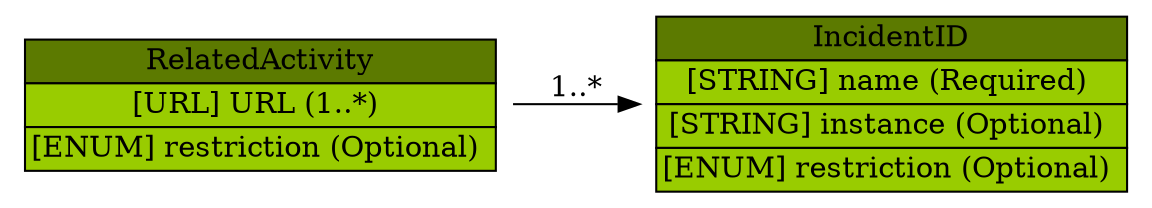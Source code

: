 digraph RelatedActivity {
	graph [rankdir=LR];
	node [label="\N"];
	graph [bb="0,0,522,88"];
	RelatedActivity [label=<<table BORDER="0" CELLBORDER="1" CELLSPACING="0"> <tr > <td BGCOLOR="#5c7a00" HREF="#" TITLE="The RelatedActivity class lists either incident tracking numbers of incidents or URLs (not both) that refer to activity related to the one described in the IODEF document. These references may be to local incident tracking numbers or to those of other CSIRTs. ">RelatedActivity</td> </tr>" %<tr><td BGCOLOR="#99CC00" HREF="#" TITLE="A URL to activity related to this incident.">[URL] URL (1..*) </td></tr>%<tr><td BGCOLOR="#99CC00" HREF="#" TITLE="This attribute has been defined in Section 3.2.">[ENUM] restriction (Optional) </td></tr>%</table>>, shape=plaintext, pos="115,44", width="3.1667", height="0.95833"];
	IncidentID [label=<<table BORDER="0" CELLBORDER="1" CELLSPACING="0"> <tr > <td BGCOLOR="#5c7a00" HREF="#" TITLE="The IncidentID class represents an incident tracking number that is unique in the context of the CSIRT and identifies the activity characterized in an IODEF Document. This identifier would serve as an index into the CSIRT incident handling system. The combination of the name attribute and the string in the element content MUST be a globally unique identifier describing the activity. Documents generated by a given CSIRT MUST NOT reuse the same value unless they are referencing the same incident. ">IncidentID</td> </tr>" %<tr><td BGCOLOR="#99CC00" HREF="#" TITLE="An identifier describing the CSIRT that created the document.  In order to have a globally unique CSIRT name, the fully qualified domain name associated with the CSIRT MUST be used.">[STRING] name (Required) </td></tr>%<tr><td BGCOLOR="#99CC00" HREF="#" TITLE="An identifier referencing a subset of the named incident.">[STRING] instance (Optional) </td></tr>%<tr><td BGCOLOR="#99CC00" HREF="#" TITLE="This attribute has been defined in Section 3.2.">[ENUM] restriction (Optional) </td></tr>%</table>>, shape=plaintext, pos="407,44", width="3.1667", height="1.2361"];
	RelatedActivity -> IncidentID [label="1..*", pos="e,292.28,44 229.57,44 246.8,44 264.64,44 282.07,44", lp="261,52.5"];
}
